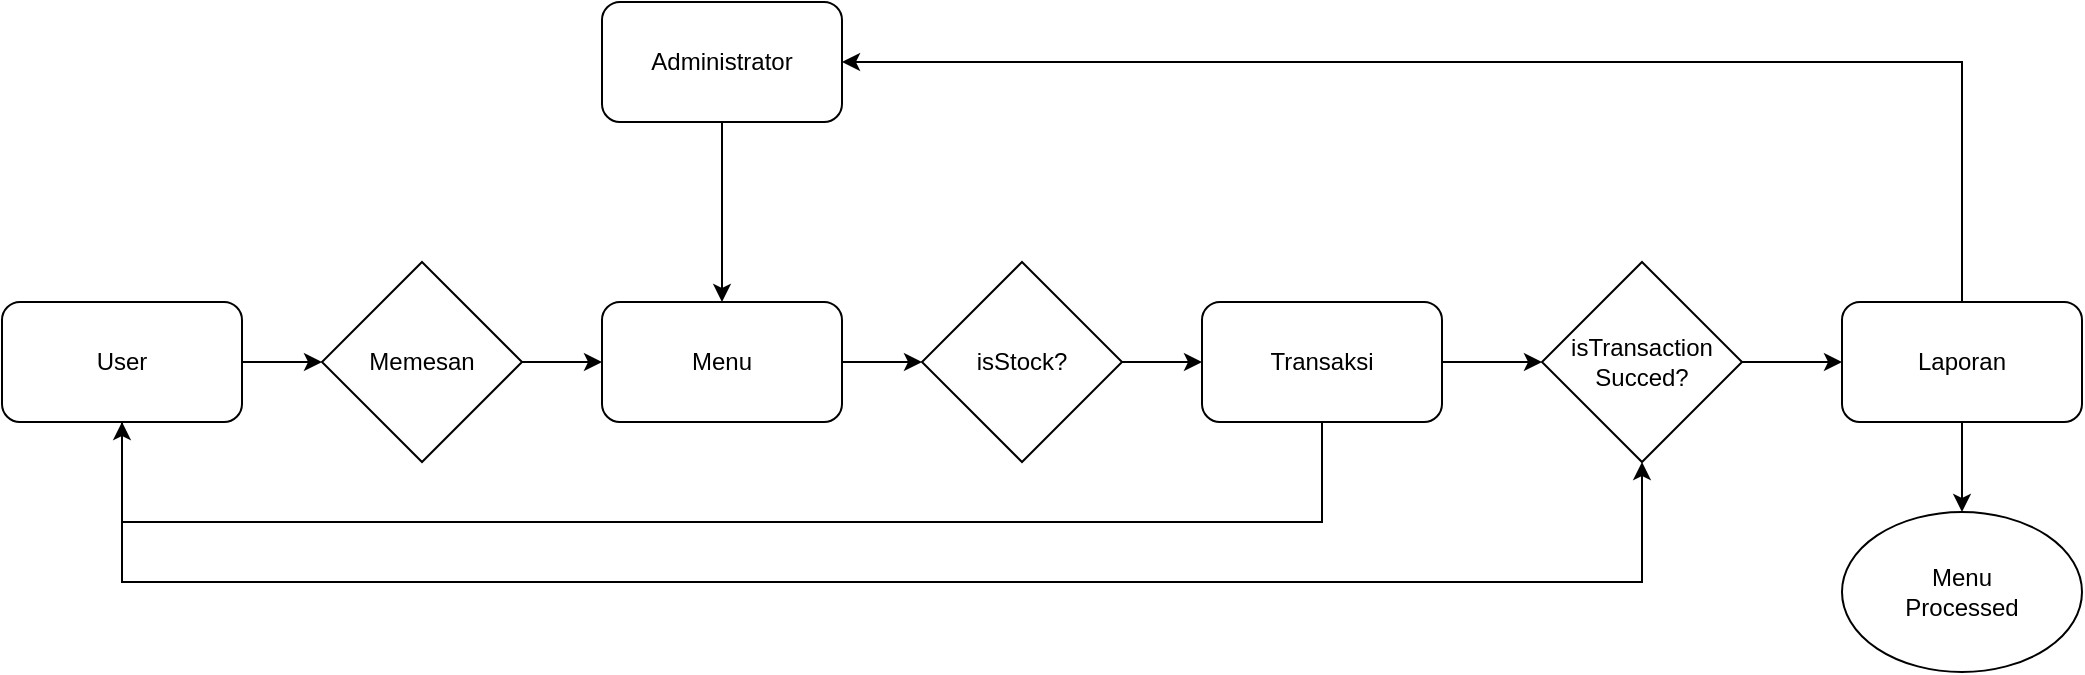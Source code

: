 <mxfile version="28.2.4">
  <diagram name="Page-1" id="51vB2u_QDRZg887AXnSR">
    <mxGraphModel dx="1312" dy="805" grid="1" gridSize="10" guides="1" tooltips="1" connect="1" arrows="1" fold="1" page="1" pageScale="1" pageWidth="827" pageHeight="1169" math="0" shadow="0">
      <root>
        <mxCell id="0" />
        <mxCell id="1" parent="0" />
        <mxCell id="qDjXoSYU_dlHwYHpqdUi-9" style="edgeStyle=orthogonalEdgeStyle;rounded=0;orthogonalLoop=1;jettySize=auto;html=1;entryX=0.5;entryY=0;entryDx=0;entryDy=0;" edge="1" parent="1" source="qDjXoSYU_dlHwYHpqdUi-1" target="qDjXoSYU_dlHwYHpqdUi-4">
          <mxGeometry relative="1" as="geometry" />
        </mxCell>
        <mxCell id="qDjXoSYU_dlHwYHpqdUi-1" value="Administrator" style="rounded=1;whiteSpace=wrap;html=1;" vertex="1" parent="1">
          <mxGeometry x="370" y="250" width="120" height="60" as="geometry" />
        </mxCell>
        <mxCell id="qDjXoSYU_dlHwYHpqdUi-5" style="edgeStyle=orthogonalEdgeStyle;rounded=0;orthogonalLoop=1;jettySize=auto;html=1;entryX=0;entryY=0.5;entryDx=0;entryDy=0;" edge="1" parent="1" source="qDjXoSYU_dlHwYHpqdUi-2" target="qDjXoSYU_dlHwYHpqdUi-3">
          <mxGeometry relative="1" as="geometry" />
        </mxCell>
        <mxCell id="qDjXoSYU_dlHwYHpqdUi-15" style="edgeStyle=orthogonalEdgeStyle;rounded=0;orthogonalLoop=1;jettySize=auto;html=1;entryX=0.5;entryY=1;entryDx=0;entryDy=0;" edge="1" parent="1" source="qDjXoSYU_dlHwYHpqdUi-2" target="qDjXoSYU_dlHwYHpqdUi-12">
          <mxGeometry relative="1" as="geometry">
            <Array as="points">
              <mxPoint x="130" y="540" />
              <mxPoint x="890" y="540" />
            </Array>
          </mxGeometry>
        </mxCell>
        <mxCell id="qDjXoSYU_dlHwYHpqdUi-2" value="User" style="rounded=1;whiteSpace=wrap;html=1;" vertex="1" parent="1">
          <mxGeometry x="70" y="400" width="120" height="60" as="geometry" />
        </mxCell>
        <mxCell id="qDjXoSYU_dlHwYHpqdUi-6" style="edgeStyle=orthogonalEdgeStyle;rounded=0;orthogonalLoop=1;jettySize=auto;html=1;entryX=0;entryY=0.5;entryDx=0;entryDy=0;" edge="1" parent="1" source="qDjXoSYU_dlHwYHpqdUi-3" target="qDjXoSYU_dlHwYHpqdUi-4">
          <mxGeometry relative="1" as="geometry" />
        </mxCell>
        <mxCell id="qDjXoSYU_dlHwYHpqdUi-3" value="Memesan" style="rhombus;whiteSpace=wrap;html=1;" vertex="1" parent="1">
          <mxGeometry x="230" y="380" width="100" height="100" as="geometry" />
        </mxCell>
        <mxCell id="qDjXoSYU_dlHwYHpqdUi-8" style="edgeStyle=orthogonalEdgeStyle;rounded=0;orthogonalLoop=1;jettySize=auto;html=1;" edge="1" parent="1" source="qDjXoSYU_dlHwYHpqdUi-4" target="qDjXoSYU_dlHwYHpqdUi-7">
          <mxGeometry relative="1" as="geometry" />
        </mxCell>
        <mxCell id="qDjXoSYU_dlHwYHpqdUi-4" value="Menu" style="rounded=1;whiteSpace=wrap;html=1;" vertex="1" parent="1">
          <mxGeometry x="370" y="400" width="120" height="60" as="geometry" />
        </mxCell>
        <mxCell id="qDjXoSYU_dlHwYHpqdUi-11" style="edgeStyle=orthogonalEdgeStyle;rounded=0;orthogonalLoop=1;jettySize=auto;html=1;" edge="1" parent="1" source="qDjXoSYU_dlHwYHpqdUi-7" target="qDjXoSYU_dlHwYHpqdUi-10">
          <mxGeometry relative="1" as="geometry" />
        </mxCell>
        <mxCell id="qDjXoSYU_dlHwYHpqdUi-7" value="isStock?" style="rhombus;whiteSpace=wrap;html=1;" vertex="1" parent="1">
          <mxGeometry x="530" y="380" width="100" height="100" as="geometry" />
        </mxCell>
        <mxCell id="qDjXoSYU_dlHwYHpqdUi-14" style="edgeStyle=orthogonalEdgeStyle;rounded=0;orthogonalLoop=1;jettySize=auto;html=1;entryX=0.5;entryY=1;entryDx=0;entryDy=0;" edge="1" parent="1" source="qDjXoSYU_dlHwYHpqdUi-10" target="qDjXoSYU_dlHwYHpqdUi-2">
          <mxGeometry relative="1" as="geometry">
            <Array as="points">
              <mxPoint x="730" y="510" />
              <mxPoint x="130" y="510" />
            </Array>
          </mxGeometry>
        </mxCell>
        <mxCell id="qDjXoSYU_dlHwYHpqdUi-17" style="edgeStyle=orthogonalEdgeStyle;rounded=0;orthogonalLoop=1;jettySize=auto;html=1;entryX=0;entryY=0.5;entryDx=0;entryDy=0;" edge="1" parent="1" source="qDjXoSYU_dlHwYHpqdUi-10" target="qDjXoSYU_dlHwYHpqdUi-12">
          <mxGeometry relative="1" as="geometry" />
        </mxCell>
        <mxCell id="qDjXoSYU_dlHwYHpqdUi-10" value="Transaksi" style="rounded=1;whiteSpace=wrap;html=1;" vertex="1" parent="1">
          <mxGeometry x="670" y="400" width="120" height="60" as="geometry" />
        </mxCell>
        <mxCell id="qDjXoSYU_dlHwYHpqdUi-19" style="edgeStyle=orthogonalEdgeStyle;rounded=0;orthogonalLoop=1;jettySize=auto;html=1;" edge="1" parent="1" source="qDjXoSYU_dlHwYHpqdUi-12" target="qDjXoSYU_dlHwYHpqdUi-18">
          <mxGeometry relative="1" as="geometry" />
        </mxCell>
        <mxCell id="qDjXoSYU_dlHwYHpqdUi-12" value="isTransaction&lt;div&gt;Succed?&lt;/div&gt;" style="rhombus;whiteSpace=wrap;html=1;" vertex="1" parent="1">
          <mxGeometry x="840" y="380" width="100" height="100" as="geometry" />
        </mxCell>
        <mxCell id="qDjXoSYU_dlHwYHpqdUi-20" style="edgeStyle=orthogonalEdgeStyle;rounded=0;orthogonalLoop=1;jettySize=auto;html=1;entryX=1;entryY=0.5;entryDx=0;entryDy=0;" edge="1" parent="1" source="qDjXoSYU_dlHwYHpqdUi-18" target="qDjXoSYU_dlHwYHpqdUi-1">
          <mxGeometry relative="1" as="geometry">
            <Array as="points">
              <mxPoint x="1050" y="280" />
            </Array>
          </mxGeometry>
        </mxCell>
        <mxCell id="qDjXoSYU_dlHwYHpqdUi-23" style="edgeStyle=orthogonalEdgeStyle;rounded=0;orthogonalLoop=1;jettySize=auto;html=1;" edge="1" parent="1" source="qDjXoSYU_dlHwYHpqdUi-18" target="qDjXoSYU_dlHwYHpqdUi-22">
          <mxGeometry relative="1" as="geometry" />
        </mxCell>
        <mxCell id="qDjXoSYU_dlHwYHpqdUi-18" value="Laporan" style="rounded=1;whiteSpace=wrap;html=1;" vertex="1" parent="1">
          <mxGeometry x="990" y="400" width="120" height="60" as="geometry" />
        </mxCell>
        <mxCell id="qDjXoSYU_dlHwYHpqdUi-22" value="Menu&lt;div&gt;Processed&lt;/div&gt;" style="ellipse;whiteSpace=wrap;html=1;" vertex="1" parent="1">
          <mxGeometry x="990" y="505" width="120" height="80" as="geometry" />
        </mxCell>
      </root>
    </mxGraphModel>
  </diagram>
</mxfile>
